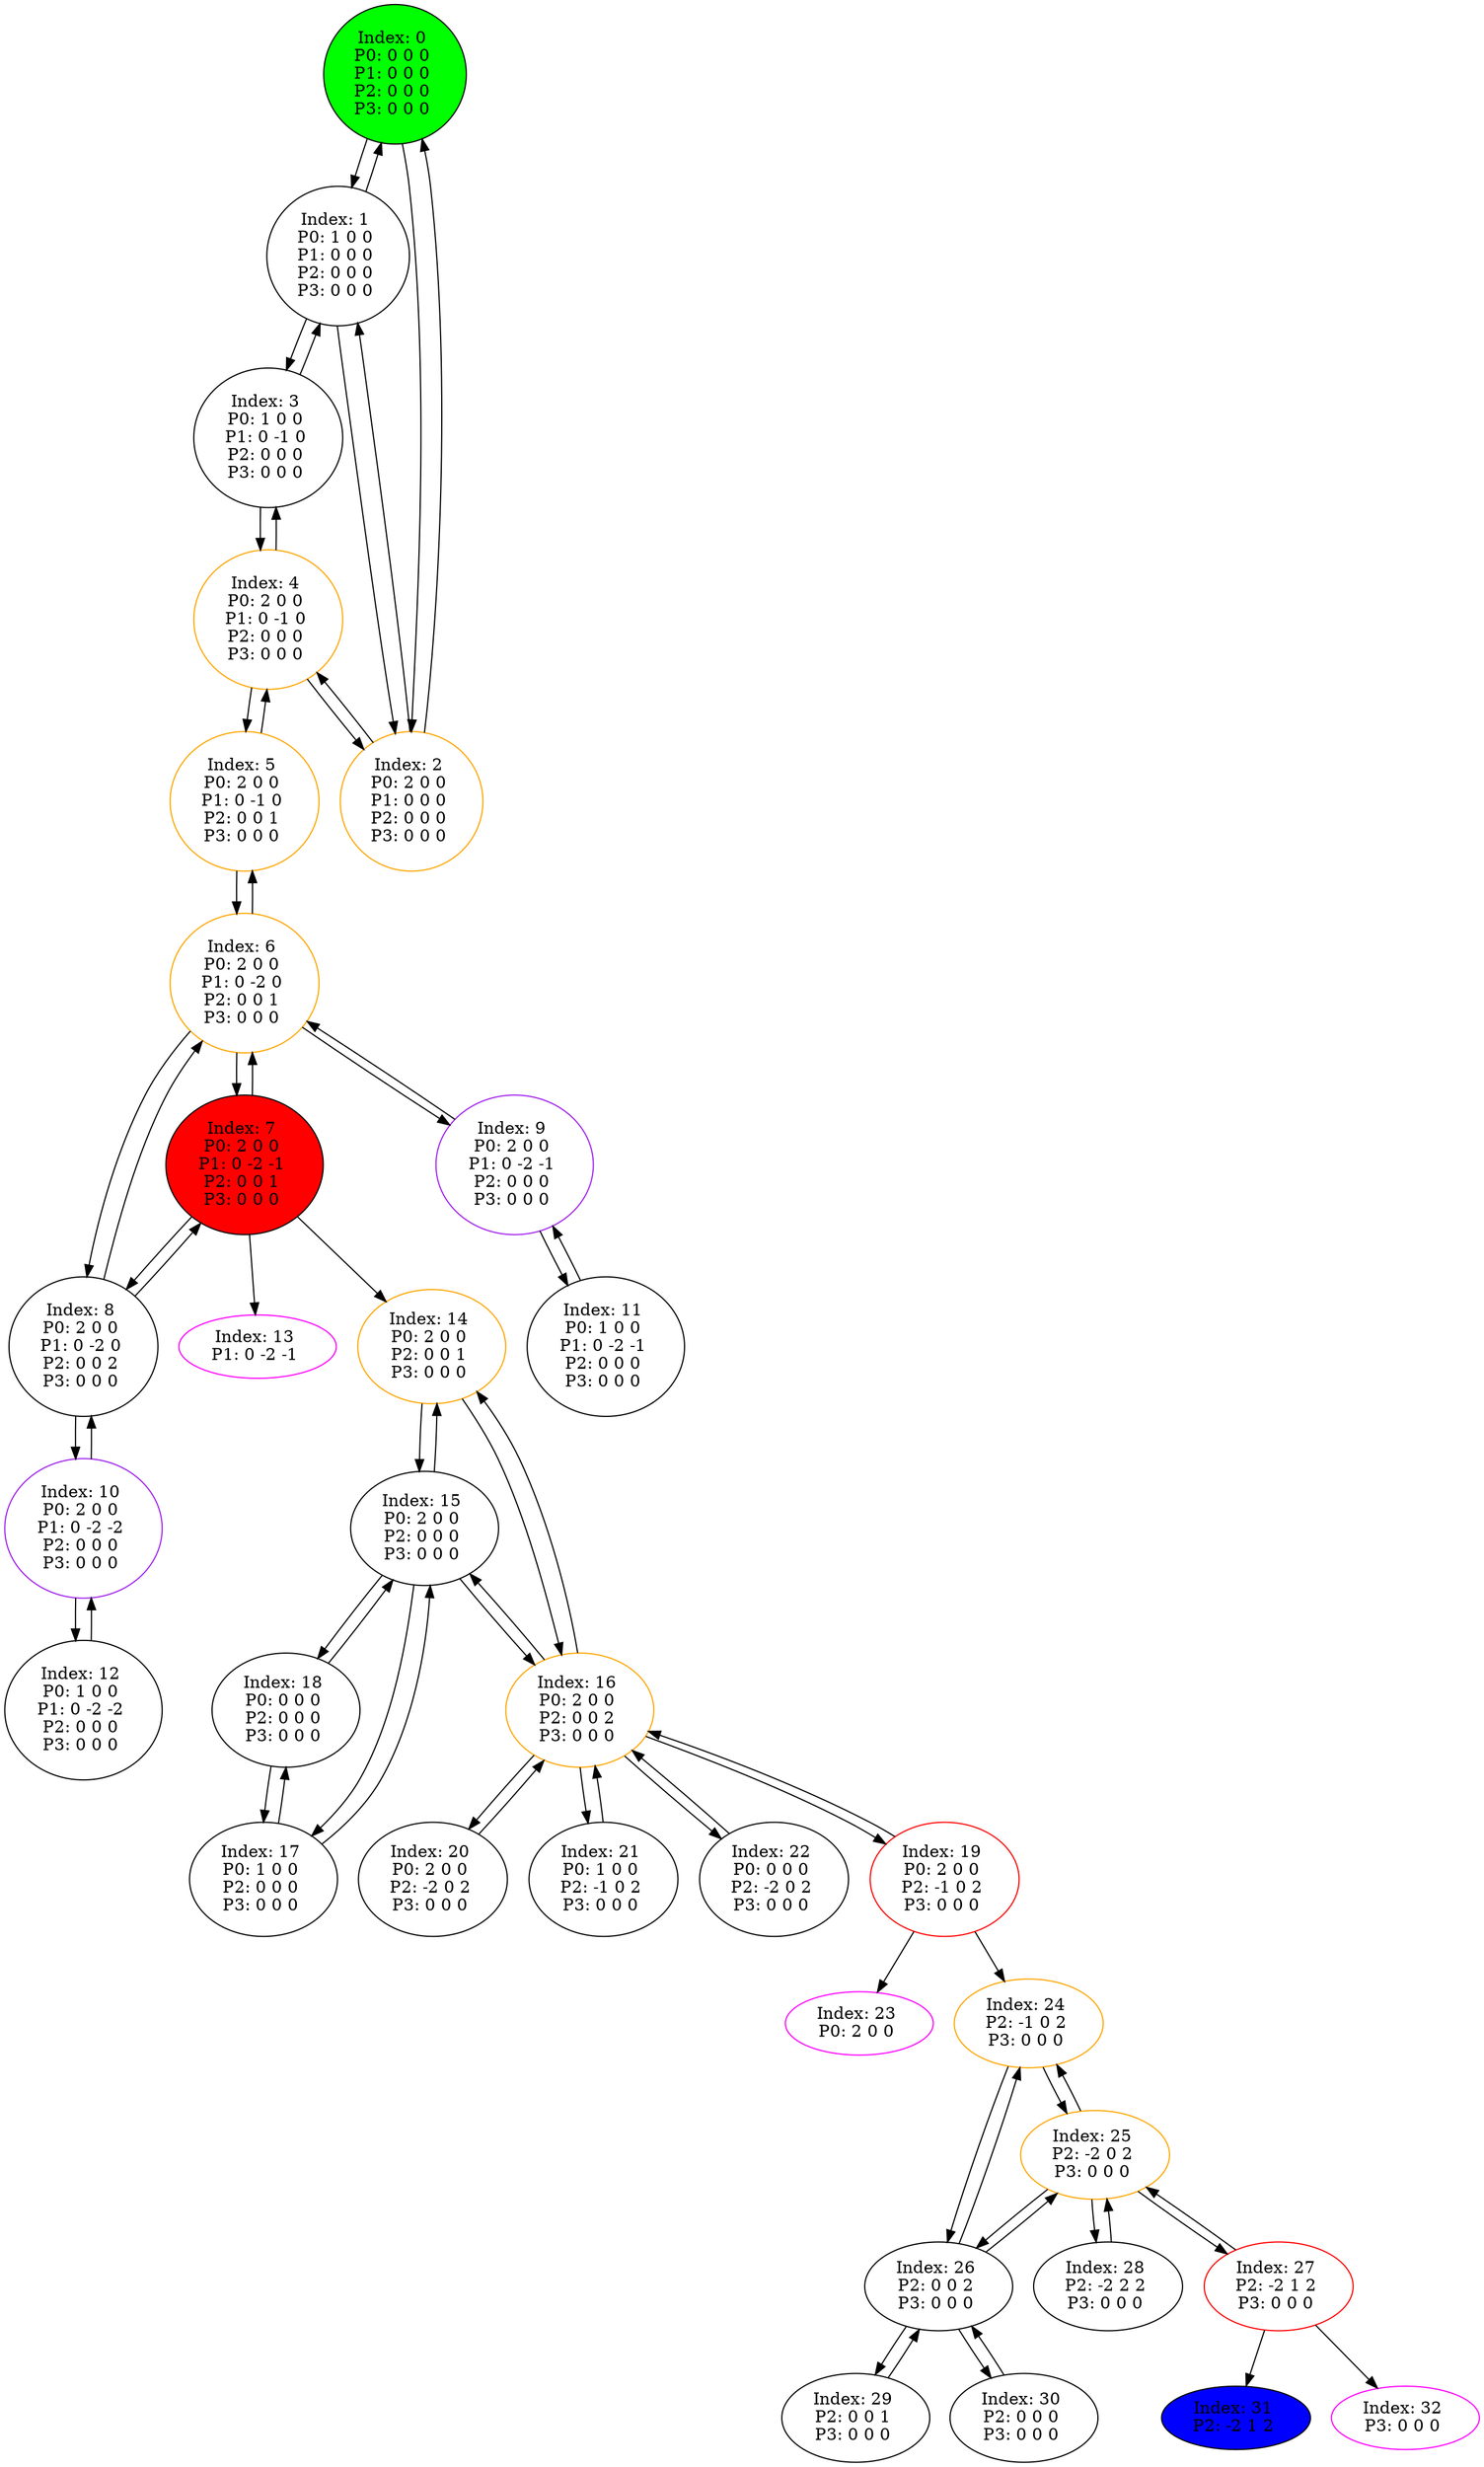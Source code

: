 digraph G {
color = "black"
0[label = "Index: 0 
P0: 0 0 0 
P1: 0 0 0 
P2: 0 0 0 
P3: 0 0 0 
", style="filled", fillcolor = "green"]
1[label = "Index: 1 
P0: 1 0 0 
P1: 0 0 0 
P2: 0 0 0 
P3: 0 0 0 
"]
2[label = "Index: 2 
P0: 2 0 0 
P1: 0 0 0 
P2: 0 0 0 
P3: 0 0 0 
", color = "orange"]
3[label = "Index: 3 
P0: 1 0 0 
P1: 0 -1 0 
P2: 0 0 0 
P3: 0 0 0 
"]
4[label = "Index: 4 
P0: 2 0 0 
P1: 0 -1 0 
P2: 0 0 0 
P3: 0 0 0 
", color = "orange"]
5[label = "Index: 5 
P0: 2 0 0 
P1: 0 -1 0 
P2: 0 0 1 
P3: 0 0 0 
", color = "orange"]
6[label = "Index: 6 
P0: 2 0 0 
P1: 0 -2 0 
P2: 0 0 1 
P3: 0 0 0 
", color = "orange"]
7[label = "Index: 7 
P0: 2 0 0 
P1: 0 -2 -1 
P2: 0 0 1 
P3: 0 0 0 
", style="filled", fillcolor = "red"]
8[label = "Index: 8 
P0: 2 0 0 
P1: 0 -2 0 
P2: 0 0 2 
P3: 0 0 0 
"]
9[label = "Index: 9 
P0: 2 0 0 
P1: 0 -2 -1 
P2: 0 0 0 
P3: 0 0 0 
", color = "purple"]
10[label = "Index: 10 
P0: 2 0 0 
P1: 0 -2 -2 
P2: 0 0 0 
P3: 0 0 0 
", color = "purple"]
11[label = "Index: 11 
P0: 1 0 0 
P1: 0 -2 -1 
P2: 0 0 0 
P3: 0 0 0 
"]
12[label = "Index: 12 
P0: 1 0 0 
P1: 0 -2 -2 
P2: 0 0 0 
P3: 0 0 0 
"]
13[label = "Index: 13 
P1: 0 -2 -1 
", color = "fuchsia"]
14[label = "Index: 14 
P0: 2 0 0 
P2: 0 0 1 
P3: 0 0 0 
", color = "orange"]
15[label = "Index: 15 
P0: 2 0 0 
P2: 0 0 0 
P3: 0 0 0 
"]
16[label = "Index: 16 
P0: 2 0 0 
P2: 0 0 2 
P3: 0 0 0 
", color = "orange"]
17[label = "Index: 17 
P0: 1 0 0 
P2: 0 0 0 
P3: 0 0 0 
"]
18[label = "Index: 18 
P0: 0 0 0 
P2: 0 0 0 
P3: 0 0 0 
"]
19[label = "Index: 19 
P0: 2 0 0 
P2: -1 0 2 
P3: 0 0 0 
", color = "red"]
20[label = "Index: 20 
P0: 2 0 0 
P2: -2 0 2 
P3: 0 0 0 
"]
21[label = "Index: 21 
P0: 1 0 0 
P2: -1 0 2 
P3: 0 0 0 
"]
22[label = "Index: 22 
P0: 0 0 0 
P2: -2 0 2 
P3: 0 0 0 
"]
23[label = "Index: 23 
P0: 2 0 0 
", color = "fuchsia"]
24[label = "Index: 24 
P2: -1 0 2 
P3: 0 0 0 
", color = "orange"]
25[label = "Index: 25 
P2: -2 0 2 
P3: 0 0 0 
", color = "orange"]
26[label = "Index: 26 
P2: 0 0 2 
P3: 0 0 0 
"]
27[label = "Index: 27 
P2: -2 1 2 
P3: 0 0 0 
", color = "red"]
28[label = "Index: 28 
P2: -2 2 2 
P3: 0 0 0 
"]
29[label = "Index: 29 
P2: 0 0 1 
P3: 0 0 0 
"]
30[label = "Index: 30 
P2: 0 0 0 
P3: 0 0 0 
"]
31[label = "Index: 31 
P2: -2 1 2 
", style="filled", fillcolor = "blue"]
32[label = "Index: 32 
P3: 0 0 0 
", color = "fuchsia"]
0 -> 1
0 -> 2

1 -> 0
1 -> 2
1 -> 3

2 -> 0
2 -> 1
2 -> 4

3 -> 1
3 -> 4

4 -> 2
4 -> 3
4 -> 5

5 -> 4
5 -> 6

6 -> 5
6 -> 7
6 -> 8
6 -> 9

7 -> 6
7 -> 8
7 -> 14
7 -> 13

8 -> 6
8 -> 7
8 -> 10

9 -> 6
9 -> 11

10 -> 8
10 -> 12

11 -> 9

12 -> 10

14 -> 15
14 -> 16

15 -> 14
15 -> 17
15 -> 18
15 -> 16

16 -> 14
16 -> 15
16 -> 19
16 -> 20
16 -> 21
16 -> 22

17 -> 15
17 -> 18

18 -> 15
18 -> 17

19 -> 16
19 -> 24
19 -> 23

20 -> 16

21 -> 16

22 -> 16

24 -> 25
24 -> 26

25 -> 24
25 -> 26
25 -> 27
25 -> 28

26 -> 24
26 -> 25
26 -> 29
26 -> 30

27 -> 25
27 -> 32
27 -> 31

28 -> 25

29 -> 26

30 -> 26

}
